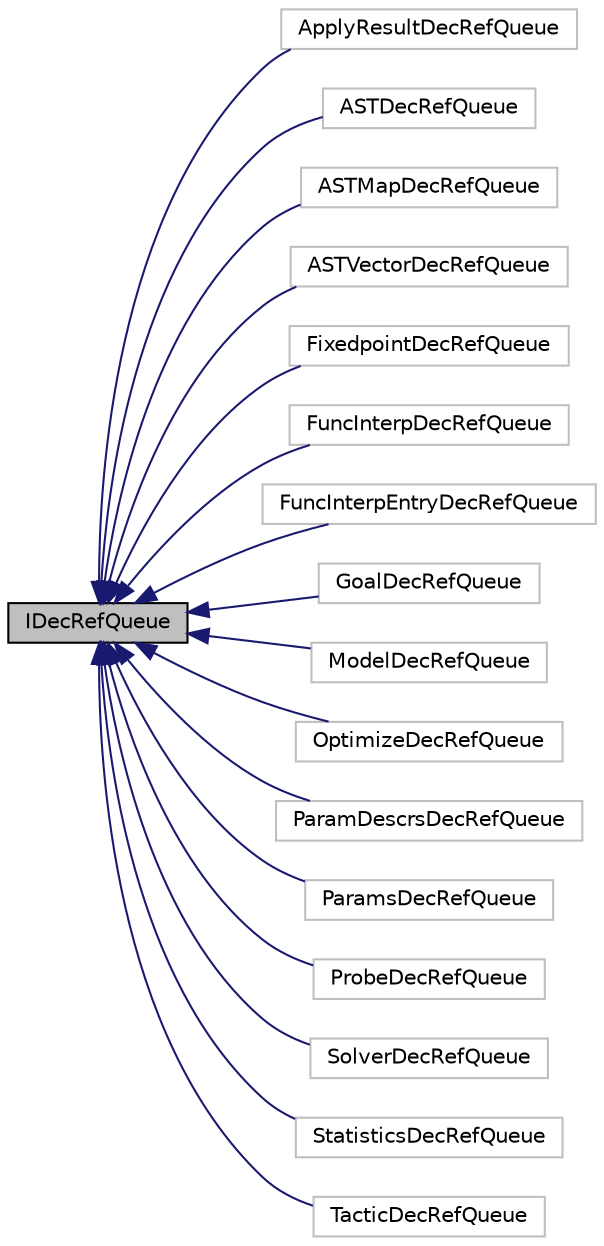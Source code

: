 digraph "IDecRefQueue"
{
  edge [fontname="Helvetica",fontsize="10",labelfontname="Helvetica",labelfontsize="10"];
  node [fontname="Helvetica",fontsize="10",shape=record];
  rankdir="LR";
  Node1 [label="IDecRefQueue",height=0.2,width=0.4,color="black", fillcolor="grey75", style="filled", fontcolor="black"];
  Node1 -> Node2 [dir="back",color="midnightblue",fontsize="10",style="solid",fontname="Helvetica"];
  Node2 [label="ApplyResultDecRefQueue",height=0.2,width=0.4,color="grey75", fillcolor="white", style="filled"];
  Node1 -> Node3 [dir="back",color="midnightblue",fontsize="10",style="solid",fontname="Helvetica"];
  Node3 [label="ASTDecRefQueue",height=0.2,width=0.4,color="grey75", fillcolor="white", style="filled"];
  Node1 -> Node4 [dir="back",color="midnightblue",fontsize="10",style="solid",fontname="Helvetica"];
  Node4 [label="ASTMapDecRefQueue",height=0.2,width=0.4,color="grey75", fillcolor="white", style="filled"];
  Node1 -> Node5 [dir="back",color="midnightblue",fontsize="10",style="solid",fontname="Helvetica"];
  Node5 [label="ASTVectorDecRefQueue",height=0.2,width=0.4,color="grey75", fillcolor="white", style="filled"];
  Node1 -> Node6 [dir="back",color="midnightblue",fontsize="10",style="solid",fontname="Helvetica"];
  Node6 [label="FixedpointDecRefQueue",height=0.2,width=0.4,color="grey75", fillcolor="white", style="filled"];
  Node1 -> Node7 [dir="back",color="midnightblue",fontsize="10",style="solid",fontname="Helvetica"];
  Node7 [label="FuncInterpDecRefQueue",height=0.2,width=0.4,color="grey75", fillcolor="white", style="filled"];
  Node1 -> Node8 [dir="back",color="midnightblue",fontsize="10",style="solid",fontname="Helvetica"];
  Node8 [label="FuncInterpEntryDecRefQueue",height=0.2,width=0.4,color="grey75", fillcolor="white", style="filled"];
  Node1 -> Node9 [dir="back",color="midnightblue",fontsize="10",style="solid",fontname="Helvetica"];
  Node9 [label="GoalDecRefQueue",height=0.2,width=0.4,color="grey75", fillcolor="white", style="filled"];
  Node1 -> Node10 [dir="back",color="midnightblue",fontsize="10",style="solid",fontname="Helvetica"];
  Node10 [label="ModelDecRefQueue",height=0.2,width=0.4,color="grey75", fillcolor="white", style="filled"];
  Node1 -> Node11 [dir="back",color="midnightblue",fontsize="10",style="solid",fontname="Helvetica"];
  Node11 [label="OptimizeDecRefQueue",height=0.2,width=0.4,color="grey75", fillcolor="white", style="filled"];
  Node1 -> Node12 [dir="back",color="midnightblue",fontsize="10",style="solid",fontname="Helvetica"];
  Node12 [label="ParamDescrsDecRefQueue",height=0.2,width=0.4,color="grey75", fillcolor="white", style="filled"];
  Node1 -> Node13 [dir="back",color="midnightblue",fontsize="10",style="solid",fontname="Helvetica"];
  Node13 [label="ParamsDecRefQueue",height=0.2,width=0.4,color="grey75", fillcolor="white", style="filled"];
  Node1 -> Node14 [dir="back",color="midnightblue",fontsize="10",style="solid",fontname="Helvetica"];
  Node14 [label="ProbeDecRefQueue",height=0.2,width=0.4,color="grey75", fillcolor="white", style="filled"];
  Node1 -> Node15 [dir="back",color="midnightblue",fontsize="10",style="solid",fontname="Helvetica"];
  Node15 [label="SolverDecRefQueue",height=0.2,width=0.4,color="grey75", fillcolor="white", style="filled"];
  Node1 -> Node16 [dir="back",color="midnightblue",fontsize="10",style="solid",fontname="Helvetica"];
  Node16 [label="StatisticsDecRefQueue",height=0.2,width=0.4,color="grey75", fillcolor="white", style="filled"];
  Node1 -> Node17 [dir="back",color="midnightblue",fontsize="10",style="solid",fontname="Helvetica"];
  Node17 [label="TacticDecRefQueue",height=0.2,width=0.4,color="grey75", fillcolor="white", style="filled"];
}
